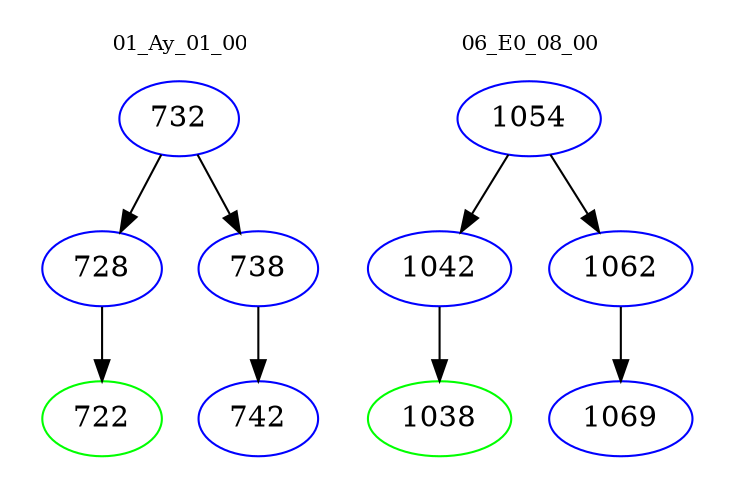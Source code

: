 digraph{
subgraph cluster_0 {
color = white
label = "01_Ay_01_00";
fontsize=10;
T0_732 [label="732", color="blue"]
T0_732 -> T0_728 [color="black"]
T0_728 [label="728", color="blue"]
T0_728 -> T0_722 [color="black"]
T0_722 [label="722", color="green"]
T0_732 -> T0_738 [color="black"]
T0_738 [label="738", color="blue"]
T0_738 -> T0_742 [color="black"]
T0_742 [label="742", color="blue"]
}
subgraph cluster_1 {
color = white
label = "06_E0_08_00";
fontsize=10;
T1_1054 [label="1054", color="blue"]
T1_1054 -> T1_1042 [color="black"]
T1_1042 [label="1042", color="blue"]
T1_1042 -> T1_1038 [color="black"]
T1_1038 [label="1038", color="green"]
T1_1054 -> T1_1062 [color="black"]
T1_1062 [label="1062", color="blue"]
T1_1062 -> T1_1069 [color="black"]
T1_1069 [label="1069", color="blue"]
}
}
